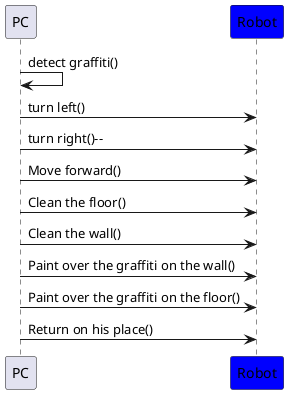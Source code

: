 @startuml
participant PC
participant Robot #Blue
PC -> PC: detect graffiti()
PC -> Robot: turn left()
PC -> Robot: turn right()--
PC -> Robot: Move forward()
PC -> Robot: Clean the floor()
PC -> Robot: Clean the wall()
PC -> Robot: Paint over the graffiti on the wall()
PC -> Robot: Paint over the graffiti on the floor()
PC -> Robot: Return on his place()
@enduml
